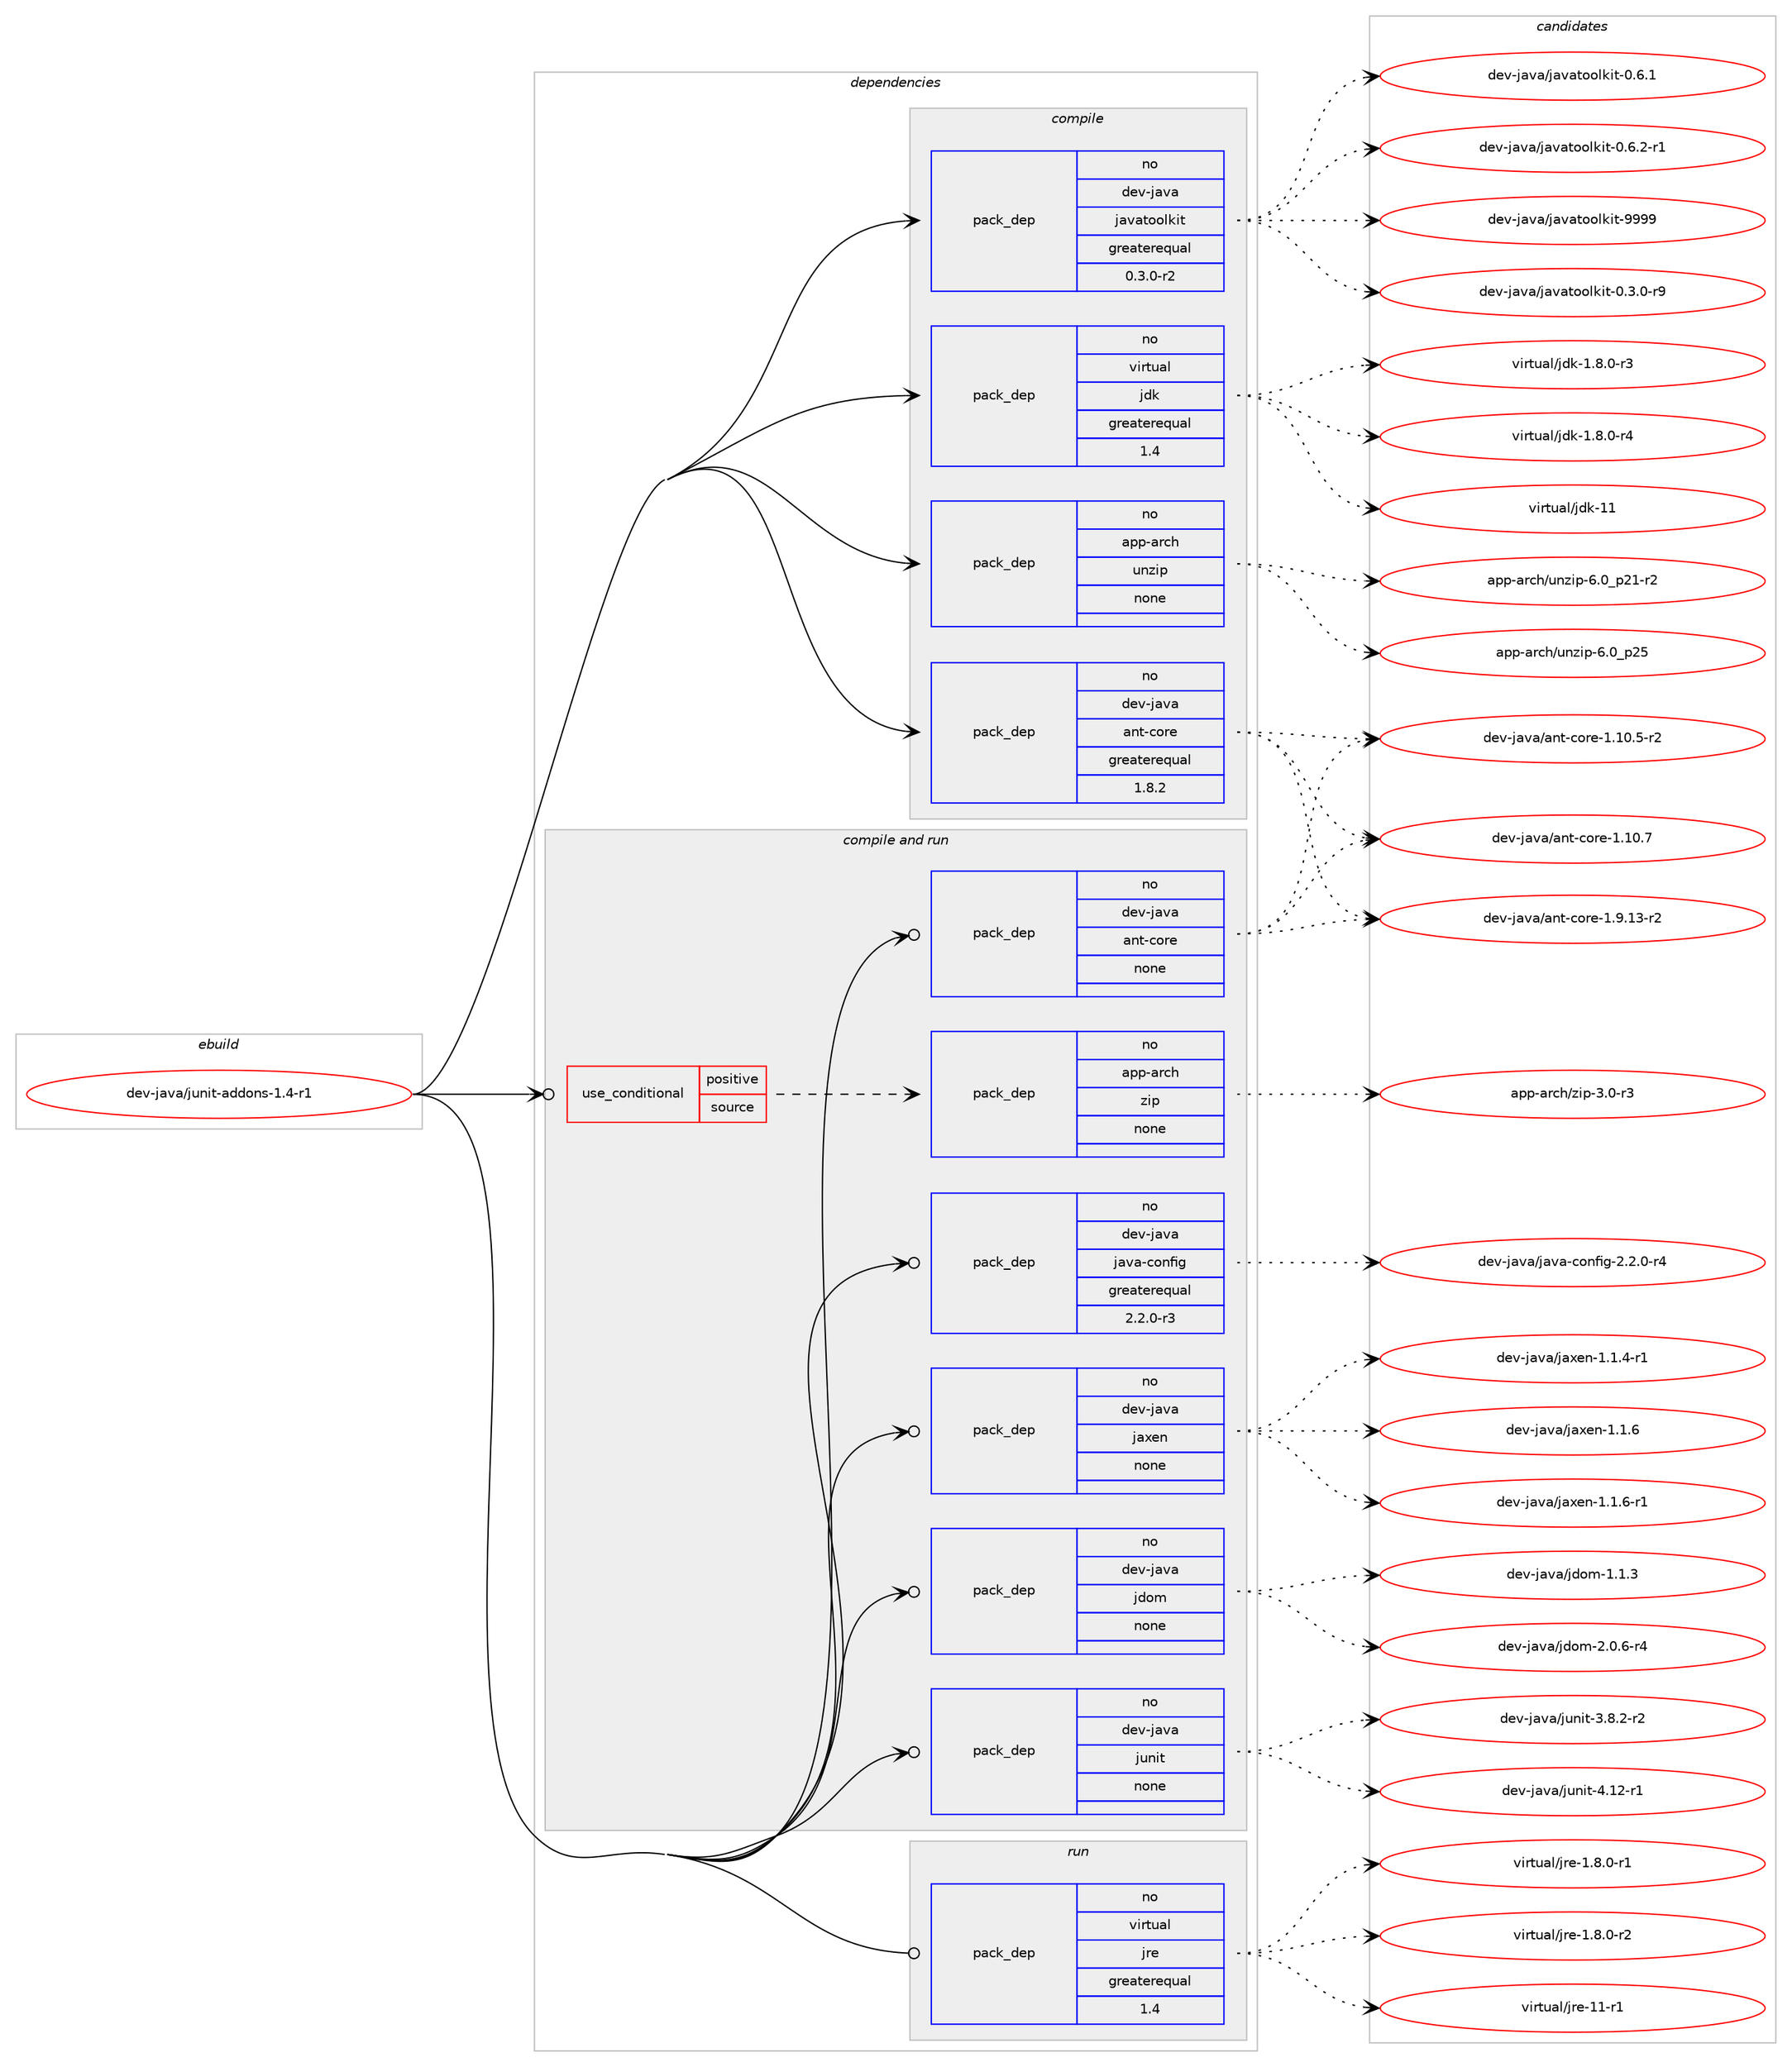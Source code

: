 digraph prolog {

# *************
# Graph options
# *************

newrank=true;
concentrate=true;
compound=true;
graph [rankdir=LR,fontname=Helvetica,fontsize=10,ranksep=1.5];#, ranksep=2.5, nodesep=0.2];
edge  [arrowhead=vee];
node  [fontname=Helvetica,fontsize=10];

# **********
# The ebuild
# **********

subgraph cluster_leftcol {
color=gray;
rank=same;
label=<<i>ebuild</i>>;
id [label="dev-java/junit-addons-1.4-r1", color=red, width=4, href="../dev-java/junit-addons-1.4-r1.svg"];
}

# ****************
# The dependencies
# ****************

subgraph cluster_midcol {
color=gray;
label=<<i>dependencies</i>>;
subgraph cluster_compile {
fillcolor="#eeeeee";
style=filled;
label=<<i>compile</i>>;
subgraph pack414341 {
dependency554678 [label=<<TABLE BORDER="0" CELLBORDER="1" CELLSPACING="0" CELLPADDING="4" WIDTH="220"><TR><TD ROWSPAN="6" CELLPADDING="30">pack_dep</TD></TR><TR><TD WIDTH="110">no</TD></TR><TR><TD>app-arch</TD></TR><TR><TD>unzip</TD></TR><TR><TD>none</TD></TR><TR><TD></TD></TR></TABLE>>, shape=none, color=blue];
}
id:e -> dependency554678:w [weight=20,style="solid",arrowhead="vee"];
subgraph pack414342 {
dependency554679 [label=<<TABLE BORDER="0" CELLBORDER="1" CELLSPACING="0" CELLPADDING="4" WIDTH="220"><TR><TD ROWSPAN="6" CELLPADDING="30">pack_dep</TD></TR><TR><TD WIDTH="110">no</TD></TR><TR><TD>dev-java</TD></TR><TR><TD>ant-core</TD></TR><TR><TD>greaterequal</TD></TR><TR><TD>1.8.2</TD></TR></TABLE>>, shape=none, color=blue];
}
id:e -> dependency554679:w [weight=20,style="solid",arrowhead="vee"];
subgraph pack414343 {
dependency554680 [label=<<TABLE BORDER="0" CELLBORDER="1" CELLSPACING="0" CELLPADDING="4" WIDTH="220"><TR><TD ROWSPAN="6" CELLPADDING="30">pack_dep</TD></TR><TR><TD WIDTH="110">no</TD></TR><TR><TD>dev-java</TD></TR><TR><TD>javatoolkit</TD></TR><TR><TD>greaterequal</TD></TR><TR><TD>0.3.0-r2</TD></TR></TABLE>>, shape=none, color=blue];
}
id:e -> dependency554680:w [weight=20,style="solid",arrowhead="vee"];
subgraph pack414344 {
dependency554681 [label=<<TABLE BORDER="0" CELLBORDER="1" CELLSPACING="0" CELLPADDING="4" WIDTH="220"><TR><TD ROWSPAN="6" CELLPADDING="30">pack_dep</TD></TR><TR><TD WIDTH="110">no</TD></TR><TR><TD>virtual</TD></TR><TR><TD>jdk</TD></TR><TR><TD>greaterequal</TD></TR><TR><TD>1.4</TD></TR></TABLE>>, shape=none, color=blue];
}
id:e -> dependency554681:w [weight=20,style="solid",arrowhead="vee"];
}
subgraph cluster_compileandrun {
fillcolor="#eeeeee";
style=filled;
label=<<i>compile and run</i>>;
subgraph cond129158 {
dependency554682 [label=<<TABLE BORDER="0" CELLBORDER="1" CELLSPACING="0" CELLPADDING="4"><TR><TD ROWSPAN="3" CELLPADDING="10">use_conditional</TD></TR><TR><TD>positive</TD></TR><TR><TD>source</TD></TR></TABLE>>, shape=none, color=red];
subgraph pack414345 {
dependency554683 [label=<<TABLE BORDER="0" CELLBORDER="1" CELLSPACING="0" CELLPADDING="4" WIDTH="220"><TR><TD ROWSPAN="6" CELLPADDING="30">pack_dep</TD></TR><TR><TD WIDTH="110">no</TD></TR><TR><TD>app-arch</TD></TR><TR><TD>zip</TD></TR><TR><TD>none</TD></TR><TR><TD></TD></TR></TABLE>>, shape=none, color=blue];
}
dependency554682:e -> dependency554683:w [weight=20,style="dashed",arrowhead="vee"];
}
id:e -> dependency554682:w [weight=20,style="solid",arrowhead="odotvee"];
subgraph pack414346 {
dependency554684 [label=<<TABLE BORDER="0" CELLBORDER="1" CELLSPACING="0" CELLPADDING="4" WIDTH="220"><TR><TD ROWSPAN="6" CELLPADDING="30">pack_dep</TD></TR><TR><TD WIDTH="110">no</TD></TR><TR><TD>dev-java</TD></TR><TR><TD>ant-core</TD></TR><TR><TD>none</TD></TR><TR><TD></TD></TR></TABLE>>, shape=none, color=blue];
}
id:e -> dependency554684:w [weight=20,style="solid",arrowhead="odotvee"];
subgraph pack414347 {
dependency554685 [label=<<TABLE BORDER="0" CELLBORDER="1" CELLSPACING="0" CELLPADDING="4" WIDTH="220"><TR><TD ROWSPAN="6" CELLPADDING="30">pack_dep</TD></TR><TR><TD WIDTH="110">no</TD></TR><TR><TD>dev-java</TD></TR><TR><TD>java-config</TD></TR><TR><TD>greaterequal</TD></TR><TR><TD>2.2.0-r3</TD></TR></TABLE>>, shape=none, color=blue];
}
id:e -> dependency554685:w [weight=20,style="solid",arrowhead="odotvee"];
subgraph pack414348 {
dependency554686 [label=<<TABLE BORDER="0" CELLBORDER="1" CELLSPACING="0" CELLPADDING="4" WIDTH="220"><TR><TD ROWSPAN="6" CELLPADDING="30">pack_dep</TD></TR><TR><TD WIDTH="110">no</TD></TR><TR><TD>dev-java</TD></TR><TR><TD>jaxen</TD></TR><TR><TD>none</TD></TR><TR><TD></TD></TR></TABLE>>, shape=none, color=blue];
}
id:e -> dependency554686:w [weight=20,style="solid",arrowhead="odotvee"];
subgraph pack414349 {
dependency554687 [label=<<TABLE BORDER="0" CELLBORDER="1" CELLSPACING="0" CELLPADDING="4" WIDTH="220"><TR><TD ROWSPAN="6" CELLPADDING="30">pack_dep</TD></TR><TR><TD WIDTH="110">no</TD></TR><TR><TD>dev-java</TD></TR><TR><TD>jdom</TD></TR><TR><TD>none</TD></TR><TR><TD></TD></TR></TABLE>>, shape=none, color=blue];
}
id:e -> dependency554687:w [weight=20,style="solid",arrowhead="odotvee"];
subgraph pack414350 {
dependency554688 [label=<<TABLE BORDER="0" CELLBORDER="1" CELLSPACING="0" CELLPADDING="4" WIDTH="220"><TR><TD ROWSPAN="6" CELLPADDING="30">pack_dep</TD></TR><TR><TD WIDTH="110">no</TD></TR><TR><TD>dev-java</TD></TR><TR><TD>junit</TD></TR><TR><TD>none</TD></TR><TR><TD></TD></TR></TABLE>>, shape=none, color=blue];
}
id:e -> dependency554688:w [weight=20,style="solid",arrowhead="odotvee"];
}
subgraph cluster_run {
fillcolor="#eeeeee";
style=filled;
label=<<i>run</i>>;
subgraph pack414351 {
dependency554689 [label=<<TABLE BORDER="0" CELLBORDER="1" CELLSPACING="0" CELLPADDING="4" WIDTH="220"><TR><TD ROWSPAN="6" CELLPADDING="30">pack_dep</TD></TR><TR><TD WIDTH="110">no</TD></TR><TR><TD>virtual</TD></TR><TR><TD>jre</TD></TR><TR><TD>greaterequal</TD></TR><TR><TD>1.4</TD></TR></TABLE>>, shape=none, color=blue];
}
id:e -> dependency554689:w [weight=20,style="solid",arrowhead="odot"];
}
}

# **************
# The candidates
# **************

subgraph cluster_choices {
rank=same;
color=gray;
label=<<i>candidates</i>>;

subgraph choice414341 {
color=black;
nodesep=1;
choice9711211245971149910447117110122105112455446489511250494511450 [label="app-arch/unzip-6.0_p21-r2", color=red, width=4,href="../app-arch/unzip-6.0_p21-r2.svg"];
choice971121124597114991044711711012210511245544648951125053 [label="app-arch/unzip-6.0_p25", color=red, width=4,href="../app-arch/unzip-6.0_p25.svg"];
dependency554678:e -> choice9711211245971149910447117110122105112455446489511250494511450:w [style=dotted,weight="100"];
dependency554678:e -> choice971121124597114991044711711012210511245544648951125053:w [style=dotted,weight="100"];
}
subgraph choice414342 {
color=black;
nodesep=1;
choice10010111845106971189747971101164599111114101454946494846534511450 [label="dev-java/ant-core-1.10.5-r2", color=red, width=4,href="../dev-java/ant-core-1.10.5-r2.svg"];
choice1001011184510697118974797110116459911111410145494649484655 [label="dev-java/ant-core-1.10.7", color=red, width=4,href="../dev-java/ant-core-1.10.7.svg"];
choice10010111845106971189747971101164599111114101454946574649514511450 [label="dev-java/ant-core-1.9.13-r2", color=red, width=4,href="../dev-java/ant-core-1.9.13-r2.svg"];
dependency554679:e -> choice10010111845106971189747971101164599111114101454946494846534511450:w [style=dotted,weight="100"];
dependency554679:e -> choice1001011184510697118974797110116459911111410145494649484655:w [style=dotted,weight="100"];
dependency554679:e -> choice10010111845106971189747971101164599111114101454946574649514511450:w [style=dotted,weight="100"];
}
subgraph choice414343 {
color=black;
nodesep=1;
choice1001011184510697118974710697118971161111111081071051164548465146484511457 [label="dev-java/javatoolkit-0.3.0-r9", color=red, width=4,href="../dev-java/javatoolkit-0.3.0-r9.svg"];
choice100101118451069711897471069711897116111111108107105116454846544649 [label="dev-java/javatoolkit-0.6.1", color=red, width=4,href="../dev-java/javatoolkit-0.6.1.svg"];
choice1001011184510697118974710697118971161111111081071051164548465446504511449 [label="dev-java/javatoolkit-0.6.2-r1", color=red, width=4,href="../dev-java/javatoolkit-0.6.2-r1.svg"];
choice1001011184510697118974710697118971161111111081071051164557575757 [label="dev-java/javatoolkit-9999", color=red, width=4,href="../dev-java/javatoolkit-9999.svg"];
dependency554680:e -> choice1001011184510697118974710697118971161111111081071051164548465146484511457:w [style=dotted,weight="100"];
dependency554680:e -> choice100101118451069711897471069711897116111111108107105116454846544649:w [style=dotted,weight="100"];
dependency554680:e -> choice1001011184510697118974710697118971161111111081071051164548465446504511449:w [style=dotted,weight="100"];
dependency554680:e -> choice1001011184510697118974710697118971161111111081071051164557575757:w [style=dotted,weight="100"];
}
subgraph choice414344 {
color=black;
nodesep=1;
choice11810511411611797108471061001074549465646484511451 [label="virtual/jdk-1.8.0-r3", color=red, width=4,href="../virtual/jdk-1.8.0-r3.svg"];
choice11810511411611797108471061001074549465646484511452 [label="virtual/jdk-1.8.0-r4", color=red, width=4,href="../virtual/jdk-1.8.0-r4.svg"];
choice1181051141161179710847106100107454949 [label="virtual/jdk-11", color=red, width=4,href="../virtual/jdk-11.svg"];
dependency554681:e -> choice11810511411611797108471061001074549465646484511451:w [style=dotted,weight="100"];
dependency554681:e -> choice11810511411611797108471061001074549465646484511452:w [style=dotted,weight="100"];
dependency554681:e -> choice1181051141161179710847106100107454949:w [style=dotted,weight="100"];
}
subgraph choice414345 {
color=black;
nodesep=1;
choice9711211245971149910447122105112455146484511451 [label="app-arch/zip-3.0-r3", color=red, width=4,href="../app-arch/zip-3.0-r3.svg"];
dependency554683:e -> choice9711211245971149910447122105112455146484511451:w [style=dotted,weight="100"];
}
subgraph choice414346 {
color=black;
nodesep=1;
choice10010111845106971189747971101164599111114101454946494846534511450 [label="dev-java/ant-core-1.10.5-r2", color=red, width=4,href="../dev-java/ant-core-1.10.5-r2.svg"];
choice1001011184510697118974797110116459911111410145494649484655 [label="dev-java/ant-core-1.10.7", color=red, width=4,href="../dev-java/ant-core-1.10.7.svg"];
choice10010111845106971189747971101164599111114101454946574649514511450 [label="dev-java/ant-core-1.9.13-r2", color=red, width=4,href="../dev-java/ant-core-1.9.13-r2.svg"];
dependency554684:e -> choice10010111845106971189747971101164599111114101454946494846534511450:w [style=dotted,weight="100"];
dependency554684:e -> choice1001011184510697118974797110116459911111410145494649484655:w [style=dotted,weight="100"];
dependency554684:e -> choice10010111845106971189747971101164599111114101454946574649514511450:w [style=dotted,weight="100"];
}
subgraph choice414347 {
color=black;
nodesep=1;
choice10010111845106971189747106971189745991111101021051034550465046484511452 [label="dev-java/java-config-2.2.0-r4", color=red, width=4,href="../dev-java/java-config-2.2.0-r4.svg"];
dependency554685:e -> choice10010111845106971189747106971189745991111101021051034550465046484511452:w [style=dotted,weight="100"];
}
subgraph choice414348 {
color=black;
nodesep=1;
choice10010111845106971189747106971201011104549464946524511449 [label="dev-java/jaxen-1.1.4-r1", color=red, width=4,href="../dev-java/jaxen-1.1.4-r1.svg"];
choice1001011184510697118974710697120101110454946494654 [label="dev-java/jaxen-1.1.6", color=red, width=4,href="../dev-java/jaxen-1.1.6.svg"];
choice10010111845106971189747106971201011104549464946544511449 [label="dev-java/jaxen-1.1.6-r1", color=red, width=4,href="../dev-java/jaxen-1.1.6-r1.svg"];
dependency554686:e -> choice10010111845106971189747106971201011104549464946524511449:w [style=dotted,weight="100"];
dependency554686:e -> choice1001011184510697118974710697120101110454946494654:w [style=dotted,weight="100"];
dependency554686:e -> choice10010111845106971189747106971201011104549464946544511449:w [style=dotted,weight="100"];
}
subgraph choice414349 {
color=black;
nodesep=1;
choice10010111845106971189747106100111109454946494651 [label="dev-java/jdom-1.1.3", color=red, width=4,href="../dev-java/jdom-1.1.3.svg"];
choice100101118451069711897471061001111094550464846544511452 [label="dev-java/jdom-2.0.6-r4", color=red, width=4,href="../dev-java/jdom-2.0.6-r4.svg"];
dependency554687:e -> choice10010111845106971189747106100111109454946494651:w [style=dotted,weight="100"];
dependency554687:e -> choice100101118451069711897471061001111094550464846544511452:w [style=dotted,weight="100"];
}
subgraph choice414350 {
color=black;
nodesep=1;
choice100101118451069711897471061171101051164551465646504511450 [label="dev-java/junit-3.8.2-r2", color=red, width=4,href="../dev-java/junit-3.8.2-r2.svg"];
choice1001011184510697118974710611711010511645524649504511449 [label="dev-java/junit-4.12-r1", color=red, width=4,href="../dev-java/junit-4.12-r1.svg"];
dependency554688:e -> choice100101118451069711897471061171101051164551465646504511450:w [style=dotted,weight="100"];
dependency554688:e -> choice1001011184510697118974710611711010511645524649504511449:w [style=dotted,weight="100"];
}
subgraph choice414351 {
color=black;
nodesep=1;
choice11810511411611797108471061141014549465646484511449 [label="virtual/jre-1.8.0-r1", color=red, width=4,href="../virtual/jre-1.8.0-r1.svg"];
choice11810511411611797108471061141014549465646484511450 [label="virtual/jre-1.8.0-r2", color=red, width=4,href="../virtual/jre-1.8.0-r2.svg"];
choice11810511411611797108471061141014549494511449 [label="virtual/jre-11-r1", color=red, width=4,href="../virtual/jre-11-r1.svg"];
dependency554689:e -> choice11810511411611797108471061141014549465646484511449:w [style=dotted,weight="100"];
dependency554689:e -> choice11810511411611797108471061141014549465646484511450:w [style=dotted,weight="100"];
dependency554689:e -> choice11810511411611797108471061141014549494511449:w [style=dotted,weight="100"];
}
}

}
